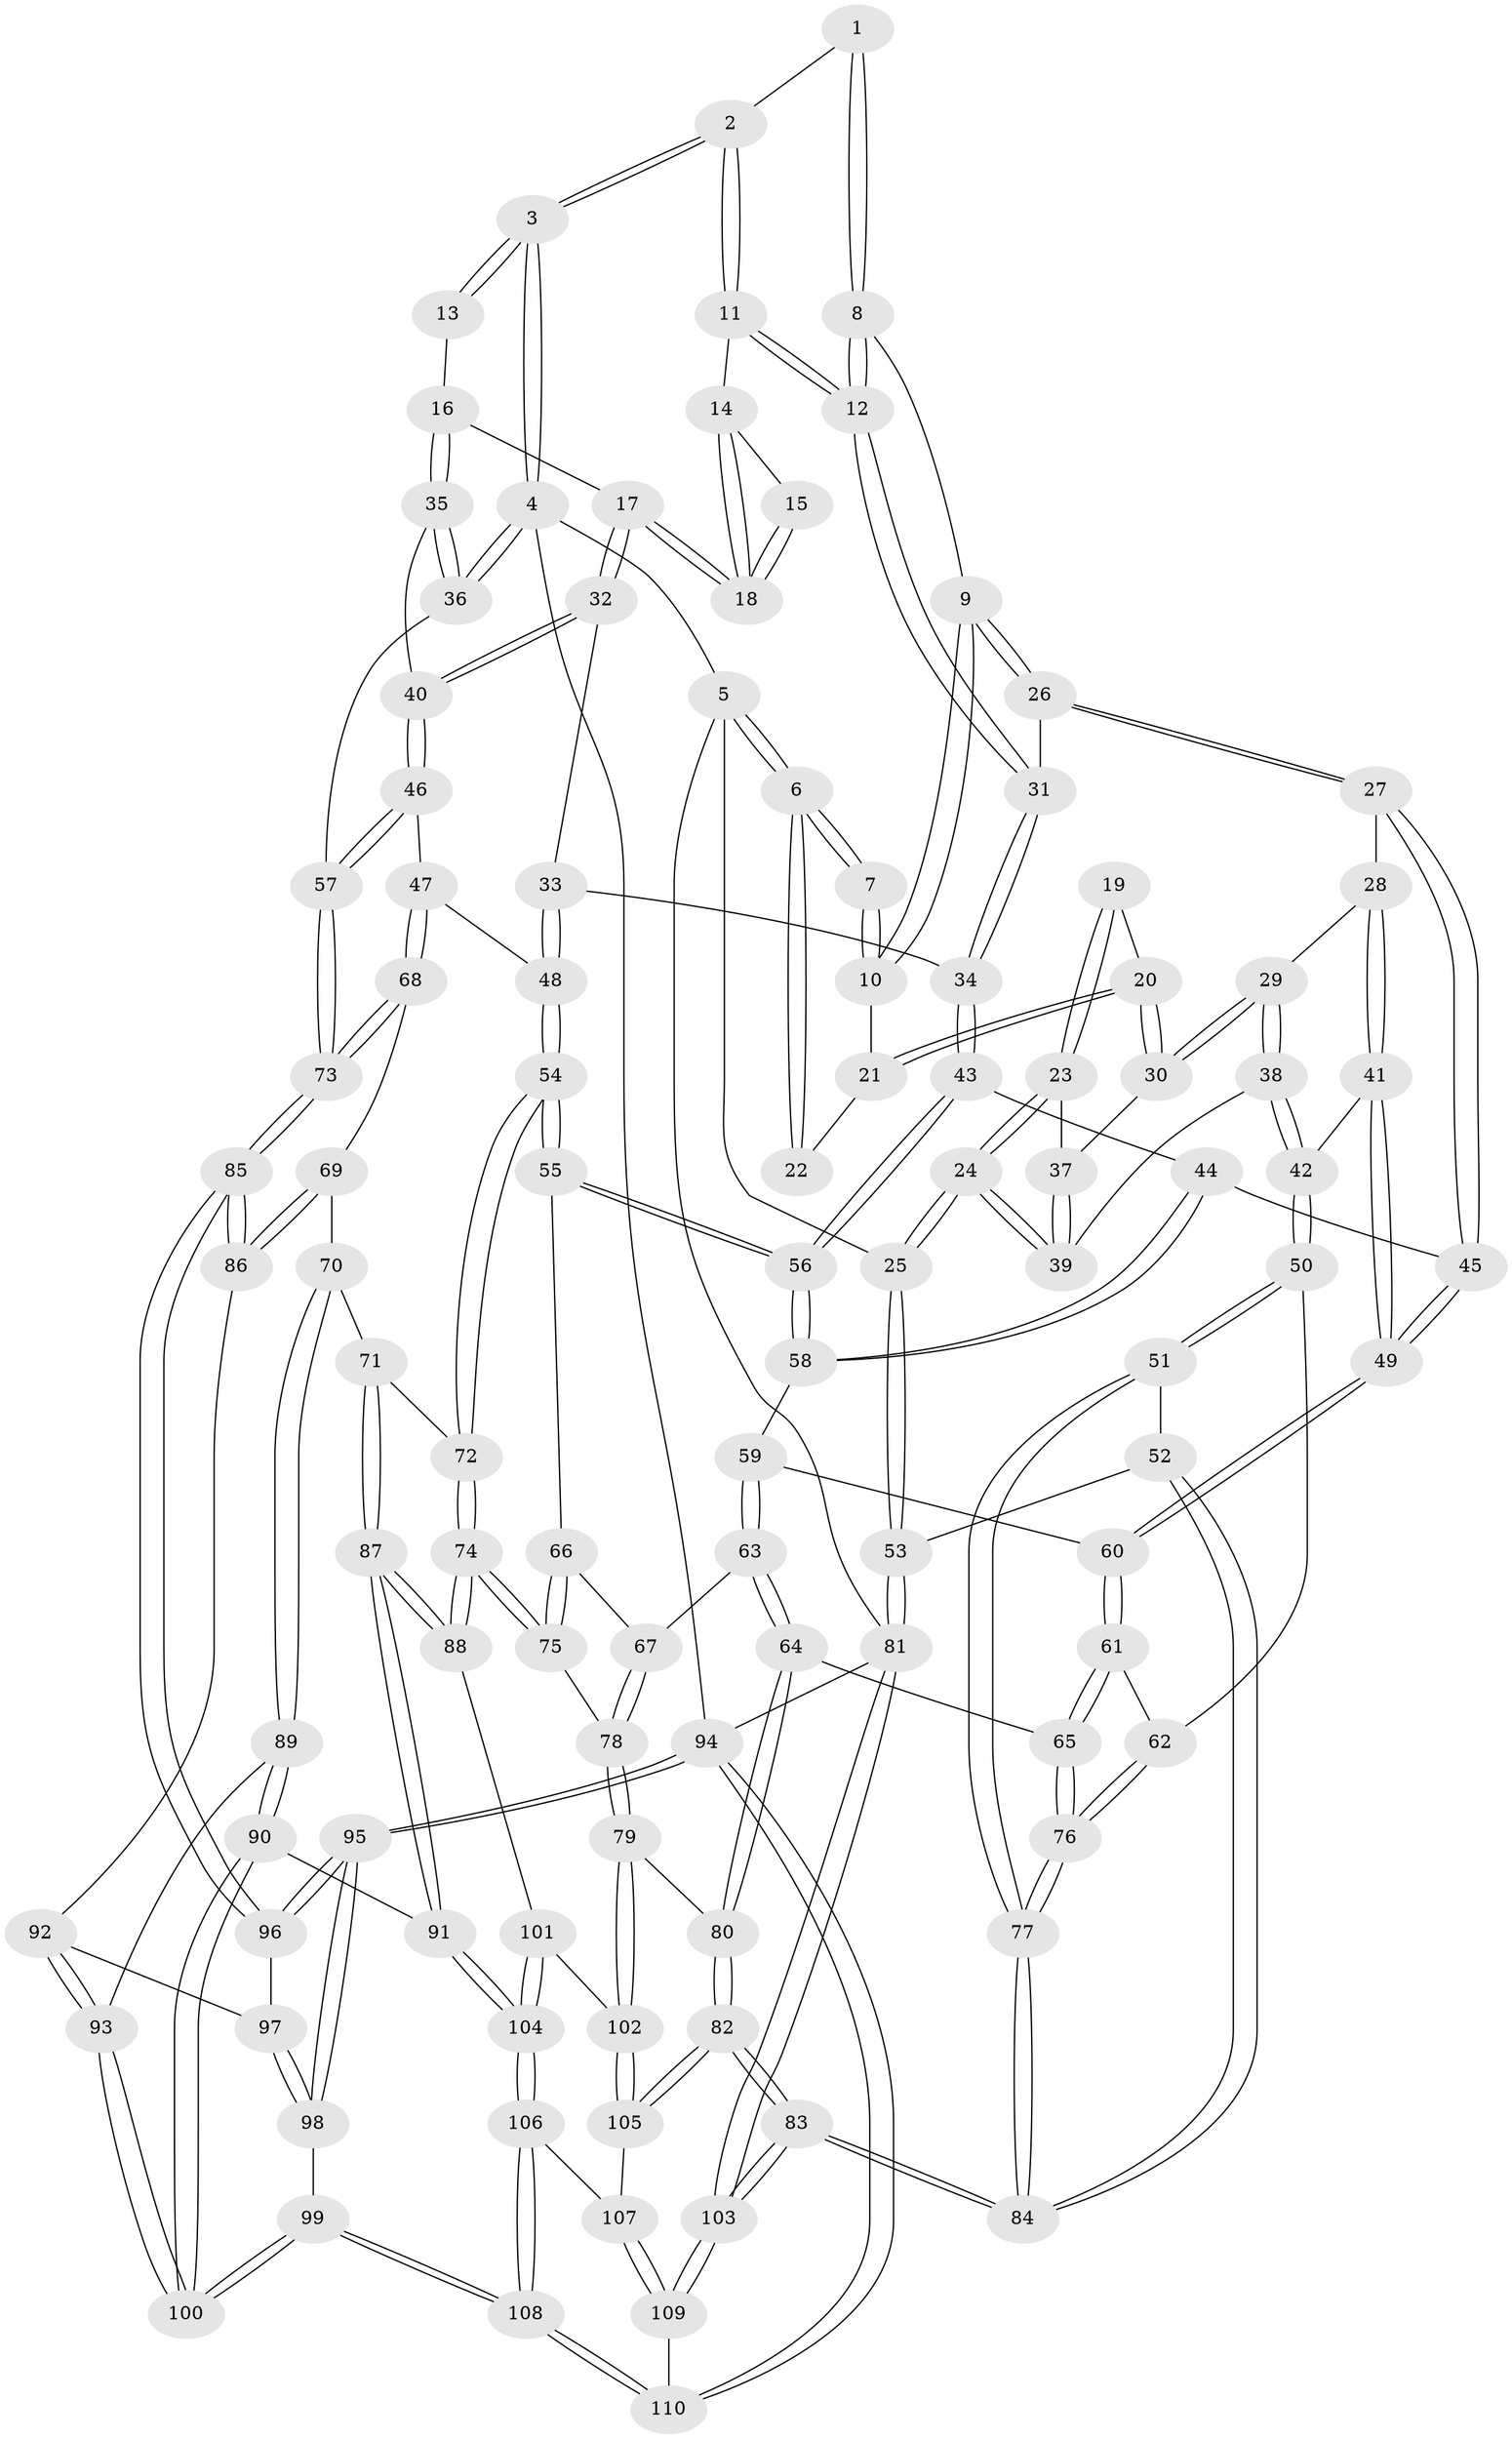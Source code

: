 // Generated by graph-tools (version 1.1) at 2025/51/03/09/25 03:51:09]
// undirected, 110 vertices, 272 edges
graph export_dot {
graph [start="1"]
  node [color=gray90,style=filled];
  1 [pos="+0.5225186680365121+0"];
  2 [pos="+0.6626559206900487+0"];
  3 [pos="+1+0"];
  4 [pos="+1+0"];
  5 [pos="+0+0"];
  6 [pos="+0+0"];
  7 [pos="+0.3339728241379011+0"];
  8 [pos="+0.4013989572188842+0.12090856901697174"];
  9 [pos="+0.3271376025590479+0.13961484727497978"];
  10 [pos="+0.29059563099160335+0.10441535414283129"];
  11 [pos="+0.6703243549242894+0.05319612735775488"];
  12 [pos="+0.6114974592087542+0.21721267702545624"];
  13 [pos="+0.9002438936828824+0.13151964947936431"];
  14 [pos="+0.7951506874012478+0.11406413741489285"];
  15 [pos="+0.8716306811355071+0.13354133934533477"];
  16 [pos="+0.9501349864437204+0.20726698252567513"];
  17 [pos="+0.8513533496974747+0.2839054683604438"];
  18 [pos="+0.850221336937782+0.2694957103929604"];
  19 [pos="+0.04195878126759089+0.0570472398744928"];
  20 [pos="+0.14446988046296957+0.1840625009669297"];
  21 [pos="+0.27973510304841753+0.10542834493889465"];
  22 [pos="+0+0"];
  23 [pos="+0.02192709380217632+0.285310060871089"];
  24 [pos="+0+0.3742090966767286"];
  25 [pos="+0+0.38542975700615734"];
  26 [pos="+0.32480747595860987+0.2596829348790344"];
  27 [pos="+0.29022924812986123+0.31605316022933755"];
  28 [pos="+0.253675655339711+0.3135181383300383"];
  29 [pos="+0.17413688995354842+0.28366617052801707"];
  30 [pos="+0.14793212217389984+0.26210446235206664"];
  31 [pos="+0.611145486393751+0.24042448126910518"];
  32 [pos="+0.8310402700219481+0.32203950418214117"];
  33 [pos="+0.688786711095019+0.2960195533630839"];
  34 [pos="+0.6167006594290607+0.26060189085232544"];
  35 [pos="+1+0.23457858697575007"];
  36 [pos="+1+0.22932156207656626"];
  37 [pos="+0.11961459733917196+0.2698895625514175"];
  38 [pos="+0.11541207643367937+0.4072148182120066"];
  39 [pos="+0.07587388711606967+0.39256066081156327"];
  40 [pos="+0.8596565331276164+0.35576142336769667"];
  41 [pos="+0.1594501717529004+0.4588556202210072"];
  42 [pos="+0.14102047416090166+0.46639359915314094"];
  43 [pos="+0.5937949867590206+0.30467226961418226"];
  44 [pos="+0.3299283377157482+0.35991355676911196"];
  45 [pos="+0.3113223309805957+0.35179392333032194"];
  46 [pos="+0.871273944218057+0.3824440055031994"];
  47 [pos="+0.827432218746021+0.532004930601592"];
  48 [pos="+0.7410912035490539+0.48474409349115616"];
  49 [pos="+0.280324613580214+0.47750630987690745"];
  50 [pos="+0.09811974235930576+0.5443332798704547"];
  51 [pos="+0.012150205316246467+0.5592203253969198"];
  52 [pos="+0+0.5656367854601302"];
  53 [pos="+0+0.5428027104661952"];
  54 [pos="+0.5651330399036509+0.5159397062155306"];
  55 [pos="+0.5526047732435417+0.5070560900877475"];
  56 [pos="+0.5404145371786379+0.4779177874257066"];
  57 [pos="+1+0.4718311698858303"];
  58 [pos="+0.4584591444252438+0.46865751885883844"];
  59 [pos="+0.3415395797878796+0.5380965275462839"];
  60 [pos="+0.2880454292034846+0.504864050602432"];
  61 [pos="+0.19722526112033043+0.5881287631451904"];
  62 [pos="+0.1786748994666778+0.594022289820961"];
  63 [pos="+0.3560568799608253+0.6199745477535267"];
  64 [pos="+0.33535056120826917+0.6419787576774725"];
  65 [pos="+0.32863530146070125+0.6424874666116005"];
  66 [pos="+0.5406179051074987+0.5231128628530197"];
  67 [pos="+0.39918901137097373+0.6260259797206258"];
  68 [pos="+0.8371930400139991+0.5670181401005997"];
  69 [pos="+0.8291834558342174+0.5900075047369263"];
  70 [pos="+0.7436455948054005+0.6372278181190841"];
  71 [pos="+0.7275221158192133+0.6395280008705544"];
  72 [pos="+0.6341394756275304+0.6136509163797002"];
  73 [pos="+1+0.5130294884229444"];
  74 [pos="+0.5771500751356864+0.7253242606816399"];
  75 [pos="+0.4810792641631257+0.7133093457777661"];
  76 [pos="+0.18873793287749066+0.7311771827462595"];
  77 [pos="+0.17958222114842498+0.7660196445479756"];
  78 [pos="+0.4770431848864484+0.7148443726346396"];
  79 [pos="+0.40844619900793944+0.8106159239159758"];
  80 [pos="+0.33822353263002497+0.6635280634194146"];
  81 [pos="+0+1"];
  82 [pos="+0.21282031173213647+0.8808822560997124"];
  83 [pos="+0.1717382247601325+0.8924720516861672"];
  84 [pos="+0.1663952897261844+0.8579631027939522"];
  85 [pos="+1+0.5527066697149458"];
  86 [pos="+0.8773489055723844+0.6672470047821697"];
  87 [pos="+0.6597535783705769+0.8223910036426455"];
  88 [pos="+0.6086525792087484+0.7840942542089187"];
  89 [pos="+0.7800923077630681+0.7710421642694764"];
  90 [pos="+0.7673255118770506+0.8193947341989094"];
  91 [pos="+0.672414021089979+0.8436495234710744"];
  92 [pos="+0.8799328588440797+0.6728847372418091"];
  93 [pos="+0.8601248731726943+0.7214018154021706"];
  94 [pos="+1+1"];
  95 [pos="+1+0.9869470177954498"];
  96 [pos="+1+0.6717104358649122"];
  97 [pos="+0.9089046884983986+0.690707466435486"];
  98 [pos="+1+0.8802138428565299"];
  99 [pos="+0.8905598975757043+0.8788090889288425"];
  100 [pos="+0.8813100152824902+0.870806337331036"];
  101 [pos="+0.5055520766502252+0.8327522329794382"];
  102 [pos="+0.4034706606574629+0.8277919017539744"];
  103 [pos="+0+1"];
  104 [pos="+0.6402241618777686+0.9749744957948353"];
  105 [pos="+0.3846037383612695+0.8513646798675389"];
  106 [pos="+0.6401136085017597+0.9763485368275235"];
  107 [pos="+0.41313922024632166+0.8915259900252802"];
  108 [pos="+0.6790688817226919+1"];
  109 [pos="+0.47202327263237764+1"];
  110 [pos="+0.6742890808620075+1"];
  1 -- 2;
  1 -- 8;
  1 -- 8;
  2 -- 3;
  2 -- 3;
  2 -- 11;
  2 -- 11;
  3 -- 4;
  3 -- 4;
  3 -- 13;
  3 -- 13;
  4 -- 5;
  4 -- 36;
  4 -- 36;
  4 -- 94;
  5 -- 6;
  5 -- 6;
  5 -- 25;
  5 -- 81;
  6 -- 7;
  6 -- 7;
  6 -- 22;
  6 -- 22;
  7 -- 10;
  7 -- 10;
  8 -- 9;
  8 -- 12;
  8 -- 12;
  9 -- 10;
  9 -- 10;
  9 -- 26;
  9 -- 26;
  10 -- 21;
  11 -- 12;
  11 -- 12;
  11 -- 14;
  12 -- 31;
  12 -- 31;
  13 -- 16;
  14 -- 15;
  14 -- 18;
  14 -- 18;
  15 -- 18;
  15 -- 18;
  16 -- 17;
  16 -- 35;
  16 -- 35;
  17 -- 18;
  17 -- 18;
  17 -- 32;
  17 -- 32;
  19 -- 20;
  19 -- 23;
  19 -- 23;
  20 -- 21;
  20 -- 21;
  20 -- 30;
  20 -- 30;
  21 -- 22;
  23 -- 24;
  23 -- 24;
  23 -- 37;
  24 -- 25;
  24 -- 25;
  24 -- 39;
  24 -- 39;
  25 -- 53;
  25 -- 53;
  26 -- 27;
  26 -- 27;
  26 -- 31;
  27 -- 28;
  27 -- 45;
  27 -- 45;
  28 -- 29;
  28 -- 41;
  28 -- 41;
  29 -- 30;
  29 -- 30;
  29 -- 38;
  29 -- 38;
  30 -- 37;
  31 -- 34;
  31 -- 34;
  32 -- 33;
  32 -- 40;
  32 -- 40;
  33 -- 34;
  33 -- 48;
  33 -- 48;
  34 -- 43;
  34 -- 43;
  35 -- 36;
  35 -- 36;
  35 -- 40;
  36 -- 57;
  37 -- 39;
  37 -- 39;
  38 -- 39;
  38 -- 42;
  38 -- 42;
  40 -- 46;
  40 -- 46;
  41 -- 42;
  41 -- 49;
  41 -- 49;
  42 -- 50;
  42 -- 50;
  43 -- 44;
  43 -- 56;
  43 -- 56;
  44 -- 45;
  44 -- 58;
  44 -- 58;
  45 -- 49;
  45 -- 49;
  46 -- 47;
  46 -- 57;
  46 -- 57;
  47 -- 48;
  47 -- 68;
  47 -- 68;
  48 -- 54;
  48 -- 54;
  49 -- 60;
  49 -- 60;
  50 -- 51;
  50 -- 51;
  50 -- 62;
  51 -- 52;
  51 -- 77;
  51 -- 77;
  52 -- 53;
  52 -- 84;
  52 -- 84;
  53 -- 81;
  53 -- 81;
  54 -- 55;
  54 -- 55;
  54 -- 72;
  54 -- 72;
  55 -- 56;
  55 -- 56;
  55 -- 66;
  56 -- 58;
  56 -- 58;
  57 -- 73;
  57 -- 73;
  58 -- 59;
  59 -- 60;
  59 -- 63;
  59 -- 63;
  60 -- 61;
  60 -- 61;
  61 -- 62;
  61 -- 65;
  61 -- 65;
  62 -- 76;
  62 -- 76;
  63 -- 64;
  63 -- 64;
  63 -- 67;
  64 -- 65;
  64 -- 80;
  64 -- 80;
  65 -- 76;
  65 -- 76;
  66 -- 67;
  66 -- 75;
  66 -- 75;
  67 -- 78;
  67 -- 78;
  68 -- 69;
  68 -- 73;
  68 -- 73;
  69 -- 70;
  69 -- 86;
  69 -- 86;
  70 -- 71;
  70 -- 89;
  70 -- 89;
  71 -- 72;
  71 -- 87;
  71 -- 87;
  72 -- 74;
  72 -- 74;
  73 -- 85;
  73 -- 85;
  74 -- 75;
  74 -- 75;
  74 -- 88;
  74 -- 88;
  75 -- 78;
  76 -- 77;
  76 -- 77;
  77 -- 84;
  77 -- 84;
  78 -- 79;
  78 -- 79;
  79 -- 80;
  79 -- 102;
  79 -- 102;
  80 -- 82;
  80 -- 82;
  81 -- 103;
  81 -- 103;
  81 -- 94;
  82 -- 83;
  82 -- 83;
  82 -- 105;
  82 -- 105;
  83 -- 84;
  83 -- 84;
  83 -- 103;
  83 -- 103;
  85 -- 86;
  85 -- 86;
  85 -- 96;
  85 -- 96;
  86 -- 92;
  87 -- 88;
  87 -- 88;
  87 -- 91;
  87 -- 91;
  88 -- 101;
  89 -- 90;
  89 -- 90;
  89 -- 93;
  90 -- 91;
  90 -- 100;
  90 -- 100;
  91 -- 104;
  91 -- 104;
  92 -- 93;
  92 -- 93;
  92 -- 97;
  93 -- 100;
  93 -- 100;
  94 -- 95;
  94 -- 95;
  94 -- 110;
  94 -- 110;
  95 -- 96;
  95 -- 96;
  95 -- 98;
  95 -- 98;
  96 -- 97;
  97 -- 98;
  97 -- 98;
  98 -- 99;
  99 -- 100;
  99 -- 100;
  99 -- 108;
  99 -- 108;
  101 -- 102;
  101 -- 104;
  101 -- 104;
  102 -- 105;
  102 -- 105;
  103 -- 109;
  103 -- 109;
  104 -- 106;
  104 -- 106;
  105 -- 107;
  106 -- 107;
  106 -- 108;
  106 -- 108;
  107 -- 109;
  107 -- 109;
  108 -- 110;
  108 -- 110;
  109 -- 110;
}
